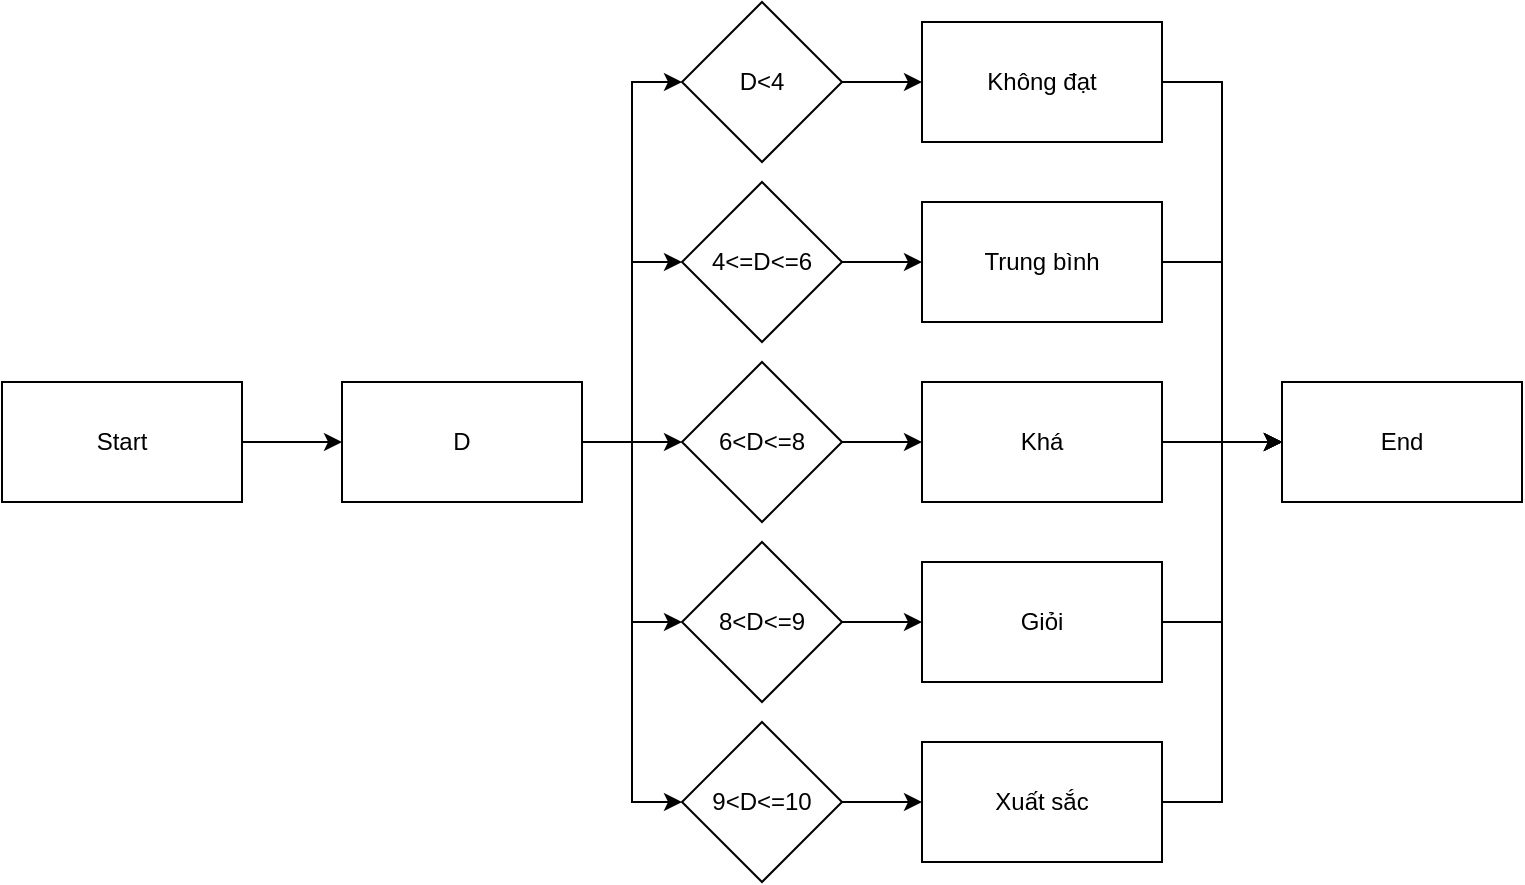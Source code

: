 <mxfile version="25.0.3">
  <diagram name="Trang-1" id="zlFIegurfB8KLwbwp3jY">
    <mxGraphModel dx="880" dy="468" grid="1" gridSize="10" guides="1" tooltips="1" connect="1" arrows="1" fold="1" page="1" pageScale="1" pageWidth="827" pageHeight="1169" math="0" shadow="0">
      <root>
        <mxCell id="0" />
        <mxCell id="1" parent="0" />
        <mxCell id="AorVL-HcMwqu38Ov-lT1-10" style="edgeStyle=orthogonalEdgeStyle;rounded=0;orthogonalLoop=1;jettySize=auto;html=1;exitX=1;exitY=0.5;exitDx=0;exitDy=0;entryX=0;entryY=0.5;entryDx=0;entryDy=0;" edge="1" parent="1" source="AorVL-HcMwqu38Ov-lT1-1" target="AorVL-HcMwqu38Ov-lT1-2">
          <mxGeometry relative="1" as="geometry" />
        </mxCell>
        <mxCell id="AorVL-HcMwqu38Ov-lT1-1" value="Start" style="rounded=0;whiteSpace=wrap;html=1;" vertex="1" parent="1">
          <mxGeometry x="20" y="190" width="120" height="60" as="geometry" />
        </mxCell>
        <mxCell id="AorVL-HcMwqu38Ov-lT1-11" style="edgeStyle=orthogonalEdgeStyle;rounded=0;orthogonalLoop=1;jettySize=auto;html=1;exitX=1;exitY=0.5;exitDx=0;exitDy=0;entryX=0;entryY=0.5;entryDx=0;entryDy=0;" edge="1" parent="1" source="AorVL-HcMwqu38Ov-lT1-2" target="AorVL-HcMwqu38Ov-lT1-5">
          <mxGeometry relative="1" as="geometry" />
        </mxCell>
        <mxCell id="AorVL-HcMwqu38Ov-lT1-12" style="edgeStyle=orthogonalEdgeStyle;rounded=0;orthogonalLoop=1;jettySize=auto;html=1;exitX=1;exitY=0.5;exitDx=0;exitDy=0;entryX=0;entryY=0.5;entryDx=0;entryDy=0;" edge="1" parent="1" source="AorVL-HcMwqu38Ov-lT1-2" target="AorVL-HcMwqu38Ov-lT1-3">
          <mxGeometry relative="1" as="geometry" />
        </mxCell>
        <mxCell id="AorVL-HcMwqu38Ov-lT1-13" style="edgeStyle=orthogonalEdgeStyle;rounded=0;orthogonalLoop=1;jettySize=auto;html=1;exitX=1;exitY=0.5;exitDx=0;exitDy=0;entryX=0;entryY=0.5;entryDx=0;entryDy=0;" edge="1" parent="1" source="AorVL-HcMwqu38Ov-lT1-2" target="AorVL-HcMwqu38Ov-lT1-4">
          <mxGeometry relative="1" as="geometry" />
        </mxCell>
        <mxCell id="AorVL-HcMwqu38Ov-lT1-14" style="edgeStyle=orthogonalEdgeStyle;rounded=0;orthogonalLoop=1;jettySize=auto;html=1;exitX=1;exitY=0.5;exitDx=0;exitDy=0;entryX=0;entryY=0.5;entryDx=0;entryDy=0;" edge="1" parent="1" source="AorVL-HcMwqu38Ov-lT1-2" target="AorVL-HcMwqu38Ov-lT1-6">
          <mxGeometry relative="1" as="geometry" />
        </mxCell>
        <mxCell id="AorVL-HcMwqu38Ov-lT1-21" style="edgeStyle=orthogonalEdgeStyle;rounded=0;orthogonalLoop=1;jettySize=auto;html=1;exitX=1;exitY=0.5;exitDx=0;exitDy=0;entryX=0;entryY=0.5;entryDx=0;entryDy=0;" edge="1" parent="1" source="AorVL-HcMwqu38Ov-lT1-2" target="AorVL-HcMwqu38Ov-lT1-7">
          <mxGeometry relative="1" as="geometry" />
        </mxCell>
        <mxCell id="AorVL-HcMwqu38Ov-lT1-2" value="D" style="rounded=0;whiteSpace=wrap;html=1;" vertex="1" parent="1">
          <mxGeometry x="190" y="190" width="120" height="60" as="geometry" />
        </mxCell>
        <mxCell id="AorVL-HcMwqu38Ov-lT1-26" style="edgeStyle=orthogonalEdgeStyle;rounded=0;orthogonalLoop=1;jettySize=auto;html=1;exitX=1;exitY=0.5;exitDx=0;exitDy=0;" edge="1" parent="1" source="AorVL-HcMwqu38Ov-lT1-3" target="AorVL-HcMwqu38Ov-lT1-8">
          <mxGeometry relative="1" as="geometry" />
        </mxCell>
        <mxCell id="AorVL-HcMwqu38Ov-lT1-3" value="D&amp;lt;4" style="rhombus;whiteSpace=wrap;html=1;" vertex="1" parent="1">
          <mxGeometry x="360" width="80" height="80" as="geometry" />
        </mxCell>
        <mxCell id="AorVL-HcMwqu38Ov-lT1-27" style="edgeStyle=orthogonalEdgeStyle;rounded=0;orthogonalLoop=1;jettySize=auto;html=1;exitX=1;exitY=0.5;exitDx=0;exitDy=0;entryX=0;entryY=0.5;entryDx=0;entryDy=0;" edge="1" parent="1" source="AorVL-HcMwqu38Ov-lT1-4" target="AorVL-HcMwqu38Ov-lT1-22">
          <mxGeometry relative="1" as="geometry" />
        </mxCell>
        <mxCell id="AorVL-HcMwqu38Ov-lT1-4" value="4&amp;lt;=D&amp;lt;=6" style="rhombus;whiteSpace=wrap;html=1;" vertex="1" parent="1">
          <mxGeometry x="360" y="90" width="80" height="80" as="geometry" />
        </mxCell>
        <mxCell id="AorVL-HcMwqu38Ov-lT1-28" style="edgeStyle=orthogonalEdgeStyle;rounded=0;orthogonalLoop=1;jettySize=auto;html=1;exitX=1;exitY=0.5;exitDx=0;exitDy=0;entryX=0;entryY=0.5;entryDx=0;entryDy=0;" edge="1" parent="1" source="AorVL-HcMwqu38Ov-lT1-5" target="AorVL-HcMwqu38Ov-lT1-23">
          <mxGeometry relative="1" as="geometry" />
        </mxCell>
        <mxCell id="AorVL-HcMwqu38Ov-lT1-5" value="6&amp;lt;D&amp;lt;=8" style="rhombus;whiteSpace=wrap;html=1;" vertex="1" parent="1">
          <mxGeometry x="360" y="180" width="80" height="80" as="geometry" />
        </mxCell>
        <mxCell id="AorVL-HcMwqu38Ov-lT1-29" style="edgeStyle=orthogonalEdgeStyle;rounded=0;orthogonalLoop=1;jettySize=auto;html=1;exitX=1;exitY=0.5;exitDx=0;exitDy=0;" edge="1" parent="1" source="AorVL-HcMwqu38Ov-lT1-6" target="AorVL-HcMwqu38Ov-lT1-24">
          <mxGeometry relative="1" as="geometry" />
        </mxCell>
        <mxCell id="AorVL-HcMwqu38Ov-lT1-6" value="8&amp;lt;D&amp;lt;=9" style="rhombus;whiteSpace=wrap;html=1;" vertex="1" parent="1">
          <mxGeometry x="360" y="270" width="80" height="80" as="geometry" />
        </mxCell>
        <mxCell id="AorVL-HcMwqu38Ov-lT1-30" style="edgeStyle=orthogonalEdgeStyle;rounded=0;orthogonalLoop=1;jettySize=auto;html=1;exitX=1;exitY=0.5;exitDx=0;exitDy=0;entryX=0;entryY=0.5;entryDx=0;entryDy=0;" edge="1" parent="1" source="AorVL-HcMwqu38Ov-lT1-7" target="AorVL-HcMwqu38Ov-lT1-25">
          <mxGeometry relative="1" as="geometry" />
        </mxCell>
        <mxCell id="AorVL-HcMwqu38Ov-lT1-7" value="9&amp;lt;D&amp;lt;=10" style="rhombus;whiteSpace=wrap;html=1;" vertex="1" parent="1">
          <mxGeometry x="360" y="360" width="80" height="80" as="geometry" />
        </mxCell>
        <mxCell id="AorVL-HcMwqu38Ov-lT1-31" style="edgeStyle=orthogonalEdgeStyle;rounded=0;orthogonalLoop=1;jettySize=auto;html=1;exitX=1;exitY=0.5;exitDx=0;exitDy=0;entryX=0;entryY=0.5;entryDx=0;entryDy=0;" edge="1" parent="1" source="AorVL-HcMwqu38Ov-lT1-8" target="AorVL-HcMwqu38Ov-lT1-9">
          <mxGeometry relative="1" as="geometry" />
        </mxCell>
        <mxCell id="AorVL-HcMwqu38Ov-lT1-8" value="Không đạt" style="rounded=0;whiteSpace=wrap;html=1;" vertex="1" parent="1">
          <mxGeometry x="480" y="10" width="120" height="60" as="geometry" />
        </mxCell>
        <mxCell id="AorVL-HcMwqu38Ov-lT1-9" value="End" style="rounded=0;whiteSpace=wrap;html=1;" vertex="1" parent="1">
          <mxGeometry x="660" y="190" width="120" height="60" as="geometry" />
        </mxCell>
        <mxCell id="AorVL-HcMwqu38Ov-lT1-33" style="edgeStyle=orthogonalEdgeStyle;rounded=0;orthogonalLoop=1;jettySize=auto;html=1;exitX=1;exitY=0.5;exitDx=0;exitDy=0;entryX=0;entryY=0.5;entryDx=0;entryDy=0;" edge="1" parent="1" source="AorVL-HcMwqu38Ov-lT1-22" target="AorVL-HcMwqu38Ov-lT1-9">
          <mxGeometry relative="1" as="geometry" />
        </mxCell>
        <mxCell id="AorVL-HcMwqu38Ov-lT1-22" value="Trung bình" style="rounded=0;whiteSpace=wrap;html=1;" vertex="1" parent="1">
          <mxGeometry x="480" y="100" width="120" height="60" as="geometry" />
        </mxCell>
        <mxCell id="AorVL-HcMwqu38Ov-lT1-34" style="edgeStyle=orthogonalEdgeStyle;rounded=0;orthogonalLoop=1;jettySize=auto;html=1;exitX=1;exitY=0.5;exitDx=0;exitDy=0;entryX=0;entryY=0.5;entryDx=0;entryDy=0;" edge="1" parent="1" source="AorVL-HcMwqu38Ov-lT1-23" target="AorVL-HcMwqu38Ov-lT1-9">
          <mxGeometry relative="1" as="geometry" />
        </mxCell>
        <mxCell id="AorVL-HcMwqu38Ov-lT1-23" value="Khá" style="rounded=0;whiteSpace=wrap;html=1;" vertex="1" parent="1">
          <mxGeometry x="480" y="190" width="120" height="60" as="geometry" />
        </mxCell>
        <mxCell id="AorVL-HcMwqu38Ov-lT1-35" style="edgeStyle=orthogonalEdgeStyle;rounded=0;orthogonalLoop=1;jettySize=auto;html=1;exitX=1;exitY=0.5;exitDx=0;exitDy=0;entryX=0;entryY=0.5;entryDx=0;entryDy=0;" edge="1" parent="1" source="AorVL-HcMwqu38Ov-lT1-24" target="AorVL-HcMwqu38Ov-lT1-9">
          <mxGeometry relative="1" as="geometry" />
        </mxCell>
        <mxCell id="AorVL-HcMwqu38Ov-lT1-24" value="Giỏi" style="rounded=0;whiteSpace=wrap;html=1;" vertex="1" parent="1">
          <mxGeometry x="480" y="280" width="120" height="60" as="geometry" />
        </mxCell>
        <mxCell id="AorVL-HcMwqu38Ov-lT1-36" style="edgeStyle=orthogonalEdgeStyle;rounded=0;orthogonalLoop=1;jettySize=auto;html=1;exitX=1;exitY=0.5;exitDx=0;exitDy=0;entryX=0;entryY=0.5;entryDx=0;entryDy=0;" edge="1" parent="1" source="AorVL-HcMwqu38Ov-lT1-25" target="AorVL-HcMwqu38Ov-lT1-9">
          <mxGeometry relative="1" as="geometry" />
        </mxCell>
        <mxCell id="AorVL-HcMwqu38Ov-lT1-25" value="Xuất sắc" style="rounded=0;whiteSpace=wrap;html=1;" vertex="1" parent="1">
          <mxGeometry x="480" y="370" width="120" height="60" as="geometry" />
        </mxCell>
      </root>
    </mxGraphModel>
  </diagram>
</mxfile>
